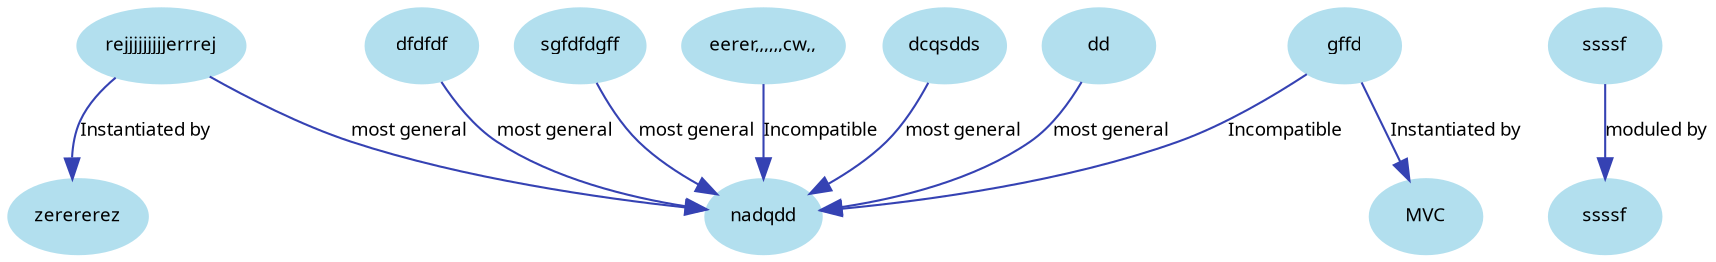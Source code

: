 digraph G {	 node [color = lightblue2,style=filled,fontname="Verdana",fontsize="9"];
	 edge [color="0.650 0.700 0.700",fontname="Verdana",fontsize="9"];
P5 -> R1 [label="most general"];
P5 [label="dfdfdf"];
R1 [label="nadqdd"];
P7 -> R1 [label="most general"];
P7 [label="sgfdfdgff"];
R1 [label="nadqdd"];
P9 -> R1 [label="most general"];
P9 [label="dcqsdds"];
R1 [label="nadqdd"];
P11 -> R1 [label="most general"];
P11 [label="dd"];
R1 [label="nadqdd"];
P12 -> R1 [label="most general"];
P12 [label="rejjjjjjjjjerrrej"];
R1 [label="nadqdd"];
P10 -> R10 [label="moduled by"];
P10 [label="ssssf"];
R10 [label="ssssf"];
P6 -> R2 [label="Instantiated by"];
P6 [label="gffd"];
R2 [label="MVC"];
P12 -> R3 [label="Instantiated by"];
P12 [label="rejjjjjjjjjerrrej"];
R3 [label="zerererez"];
P6 -> R1 [label="Incompatible"];
P6 [label="gffd"];
R1 [label="nadqdd"];
P8 -> R1 [label="Incompatible"];
P8 [label="eerer,,,,,,cw,,"];
R1 [label="nadqdd"];
}